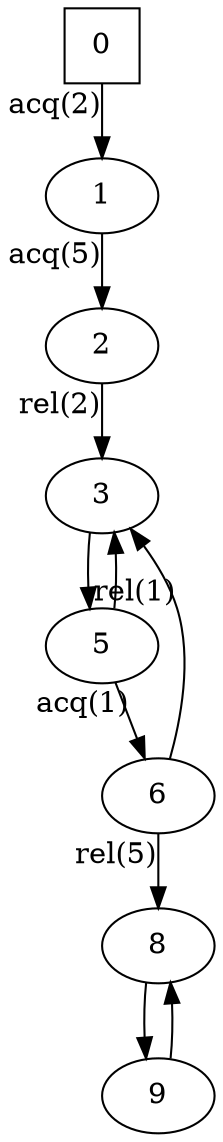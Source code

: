digraph auto_0{
0[shape=square];
1;
2;
3;
5;
6;
8;
9;
0 -> 1[xlabel="acq(2)"];
6 -> 3[xlabel="rel(1)"];
6 -> 8[xlabel="rel(5)"];
1 -> 2[xlabel="acq(5)"];
3 -> 5;
9 -> 8;
2 -> 3[xlabel="rel(2)"];
8 -> 9;
5 -> 6[xlabel="acq(1)"];
5 -> 3;
}

